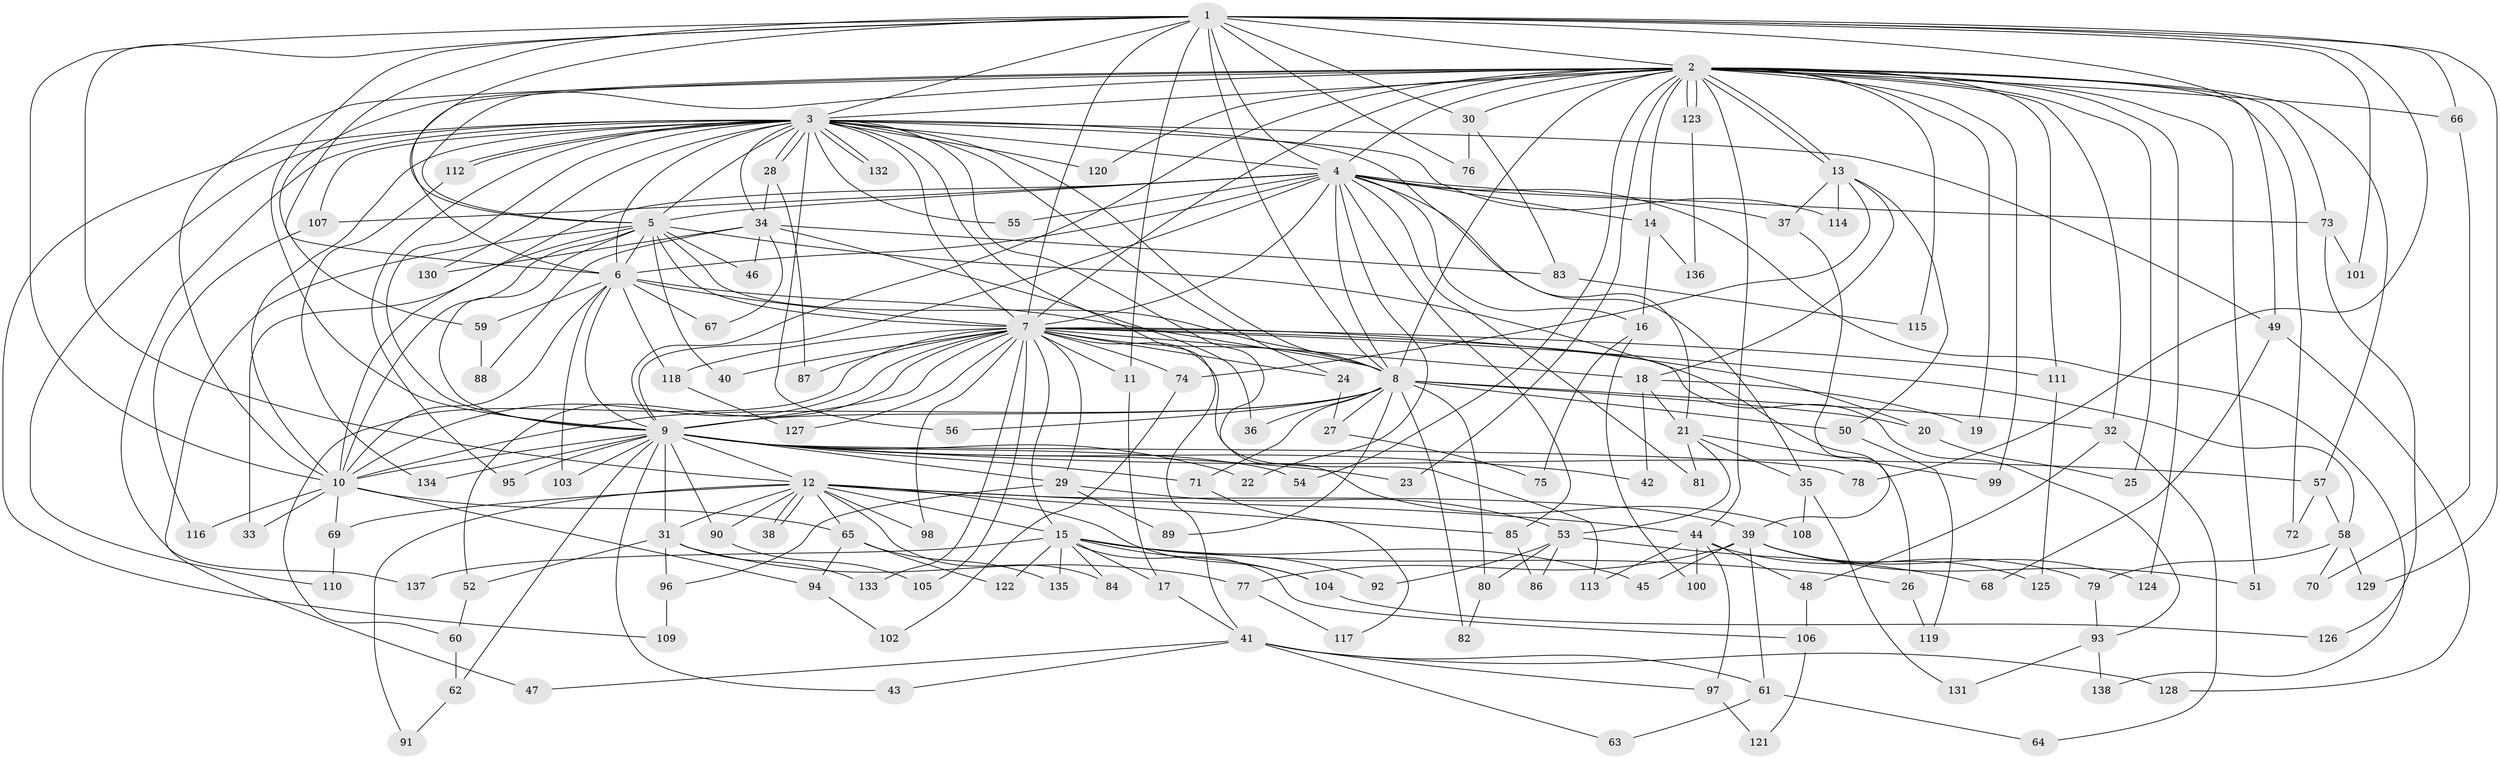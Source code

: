 // coarse degree distribution, {20: 0.009259259259259259, 30: 0.009259259259259259, 33: 0.009259259259259259, 32: 0.009259259259259259, 10: 0.018518518518518517, 29: 0.009259259259259259, 17: 0.009259259259259259, 13: 0.018518518518518517, 4: 0.08333333333333333, 16: 0.009259259259259259, 7: 0.027777777777777776, 2: 0.4722222222222222, 3: 0.24074074074074073, 6: 0.027777777777777776, 1: 0.018518518518518517, 8: 0.009259259259259259, 5: 0.018518518518518517}
// Generated by graph-tools (version 1.1) at 2025/51/02/27/25 19:51:44]
// undirected, 138 vertices, 301 edges
graph export_dot {
graph [start="1"]
  node [color=gray90,style=filled];
  1;
  2;
  3;
  4;
  5;
  6;
  7;
  8;
  9;
  10;
  11;
  12;
  13;
  14;
  15;
  16;
  17;
  18;
  19;
  20;
  21;
  22;
  23;
  24;
  25;
  26;
  27;
  28;
  29;
  30;
  31;
  32;
  33;
  34;
  35;
  36;
  37;
  38;
  39;
  40;
  41;
  42;
  43;
  44;
  45;
  46;
  47;
  48;
  49;
  50;
  51;
  52;
  53;
  54;
  55;
  56;
  57;
  58;
  59;
  60;
  61;
  62;
  63;
  64;
  65;
  66;
  67;
  68;
  69;
  70;
  71;
  72;
  73;
  74;
  75;
  76;
  77;
  78;
  79;
  80;
  81;
  82;
  83;
  84;
  85;
  86;
  87;
  88;
  89;
  90;
  91;
  92;
  93;
  94;
  95;
  96;
  97;
  98;
  99;
  100;
  101;
  102;
  103;
  104;
  105;
  106;
  107;
  108;
  109;
  110;
  111;
  112;
  113;
  114;
  115;
  116;
  117;
  118;
  119;
  120;
  121;
  122;
  123;
  124;
  125;
  126;
  127;
  128;
  129;
  130;
  131;
  132;
  133;
  134;
  135;
  136;
  137;
  138;
  1 -- 2;
  1 -- 3;
  1 -- 4;
  1 -- 5;
  1 -- 6;
  1 -- 7;
  1 -- 8;
  1 -- 9;
  1 -- 10;
  1 -- 11;
  1 -- 12;
  1 -- 30;
  1 -- 49;
  1 -- 66;
  1 -- 76;
  1 -- 78;
  1 -- 101;
  1 -- 129;
  2 -- 3;
  2 -- 4;
  2 -- 5;
  2 -- 6;
  2 -- 7;
  2 -- 8;
  2 -- 9;
  2 -- 10;
  2 -- 13;
  2 -- 13;
  2 -- 14;
  2 -- 19;
  2 -- 23;
  2 -- 25;
  2 -- 30;
  2 -- 32;
  2 -- 44;
  2 -- 51;
  2 -- 54;
  2 -- 57;
  2 -- 59;
  2 -- 66;
  2 -- 72;
  2 -- 73;
  2 -- 99;
  2 -- 111;
  2 -- 115;
  2 -- 120;
  2 -- 123;
  2 -- 123;
  2 -- 124;
  3 -- 4;
  3 -- 5;
  3 -- 6;
  3 -- 7;
  3 -- 8;
  3 -- 9;
  3 -- 10;
  3 -- 21;
  3 -- 24;
  3 -- 28;
  3 -- 28;
  3 -- 34;
  3 -- 41;
  3 -- 49;
  3 -- 55;
  3 -- 56;
  3 -- 95;
  3 -- 107;
  3 -- 109;
  3 -- 110;
  3 -- 112;
  3 -- 112;
  3 -- 113;
  3 -- 114;
  3 -- 120;
  3 -- 130;
  3 -- 132;
  3 -- 132;
  3 -- 137;
  4 -- 5;
  4 -- 6;
  4 -- 7;
  4 -- 8;
  4 -- 9;
  4 -- 10;
  4 -- 14;
  4 -- 16;
  4 -- 22;
  4 -- 35;
  4 -- 37;
  4 -- 55;
  4 -- 73;
  4 -- 81;
  4 -- 85;
  4 -- 107;
  4 -- 138;
  5 -- 6;
  5 -- 7;
  5 -- 8;
  5 -- 9;
  5 -- 10;
  5 -- 26;
  5 -- 33;
  5 -- 40;
  5 -- 46;
  5 -- 47;
  6 -- 7;
  6 -- 8;
  6 -- 9;
  6 -- 10;
  6 -- 59;
  6 -- 67;
  6 -- 103;
  6 -- 118;
  7 -- 8;
  7 -- 9;
  7 -- 10;
  7 -- 11;
  7 -- 15;
  7 -- 18;
  7 -- 20;
  7 -- 24;
  7 -- 29;
  7 -- 40;
  7 -- 52;
  7 -- 58;
  7 -- 60;
  7 -- 74;
  7 -- 87;
  7 -- 93;
  7 -- 98;
  7 -- 105;
  7 -- 108;
  7 -- 111;
  7 -- 118;
  7 -- 127;
  7 -- 133;
  8 -- 9;
  8 -- 10;
  8 -- 20;
  8 -- 27;
  8 -- 32;
  8 -- 36;
  8 -- 50;
  8 -- 56;
  8 -- 71;
  8 -- 80;
  8 -- 82;
  8 -- 89;
  9 -- 10;
  9 -- 12;
  9 -- 22;
  9 -- 23;
  9 -- 29;
  9 -- 31;
  9 -- 42;
  9 -- 43;
  9 -- 54;
  9 -- 57;
  9 -- 62;
  9 -- 71;
  9 -- 78;
  9 -- 90;
  9 -- 95;
  9 -- 103;
  9 -- 134;
  10 -- 33;
  10 -- 65;
  10 -- 69;
  10 -- 94;
  10 -- 116;
  11 -- 17;
  12 -- 15;
  12 -- 31;
  12 -- 38;
  12 -- 38;
  12 -- 39;
  12 -- 44;
  12 -- 65;
  12 -- 69;
  12 -- 84;
  12 -- 85;
  12 -- 90;
  12 -- 91;
  12 -- 98;
  12 -- 104;
  13 -- 18;
  13 -- 37;
  13 -- 50;
  13 -- 74;
  13 -- 114;
  14 -- 16;
  14 -- 136;
  15 -- 17;
  15 -- 26;
  15 -- 45;
  15 -- 84;
  15 -- 92;
  15 -- 104;
  15 -- 106;
  15 -- 122;
  15 -- 135;
  15 -- 137;
  16 -- 75;
  16 -- 100;
  17 -- 41;
  18 -- 19;
  18 -- 21;
  18 -- 42;
  20 -- 25;
  21 -- 35;
  21 -- 53;
  21 -- 81;
  21 -- 99;
  24 -- 27;
  26 -- 119;
  27 -- 75;
  28 -- 34;
  28 -- 87;
  29 -- 53;
  29 -- 89;
  29 -- 96;
  30 -- 76;
  30 -- 83;
  31 -- 52;
  31 -- 77;
  31 -- 96;
  31 -- 133;
  32 -- 48;
  32 -- 64;
  34 -- 36;
  34 -- 46;
  34 -- 67;
  34 -- 83;
  34 -- 88;
  34 -- 130;
  35 -- 108;
  35 -- 131;
  37 -- 39;
  39 -- 45;
  39 -- 51;
  39 -- 61;
  39 -- 77;
  39 -- 124;
  39 -- 125;
  41 -- 43;
  41 -- 47;
  41 -- 61;
  41 -- 63;
  41 -- 97;
  41 -- 128;
  44 -- 48;
  44 -- 79;
  44 -- 97;
  44 -- 100;
  44 -- 113;
  48 -- 106;
  49 -- 68;
  49 -- 128;
  50 -- 119;
  52 -- 60;
  53 -- 68;
  53 -- 80;
  53 -- 86;
  53 -- 92;
  57 -- 58;
  57 -- 72;
  58 -- 70;
  58 -- 79;
  58 -- 129;
  59 -- 88;
  60 -- 62;
  61 -- 63;
  61 -- 64;
  62 -- 91;
  65 -- 94;
  65 -- 122;
  65 -- 135;
  66 -- 70;
  69 -- 110;
  71 -- 117;
  73 -- 101;
  73 -- 126;
  74 -- 102;
  77 -- 117;
  79 -- 93;
  80 -- 82;
  83 -- 115;
  85 -- 86;
  90 -- 105;
  93 -- 131;
  93 -- 138;
  94 -- 102;
  96 -- 109;
  97 -- 121;
  104 -- 126;
  106 -- 121;
  107 -- 116;
  111 -- 125;
  112 -- 134;
  118 -- 127;
  123 -- 136;
}
